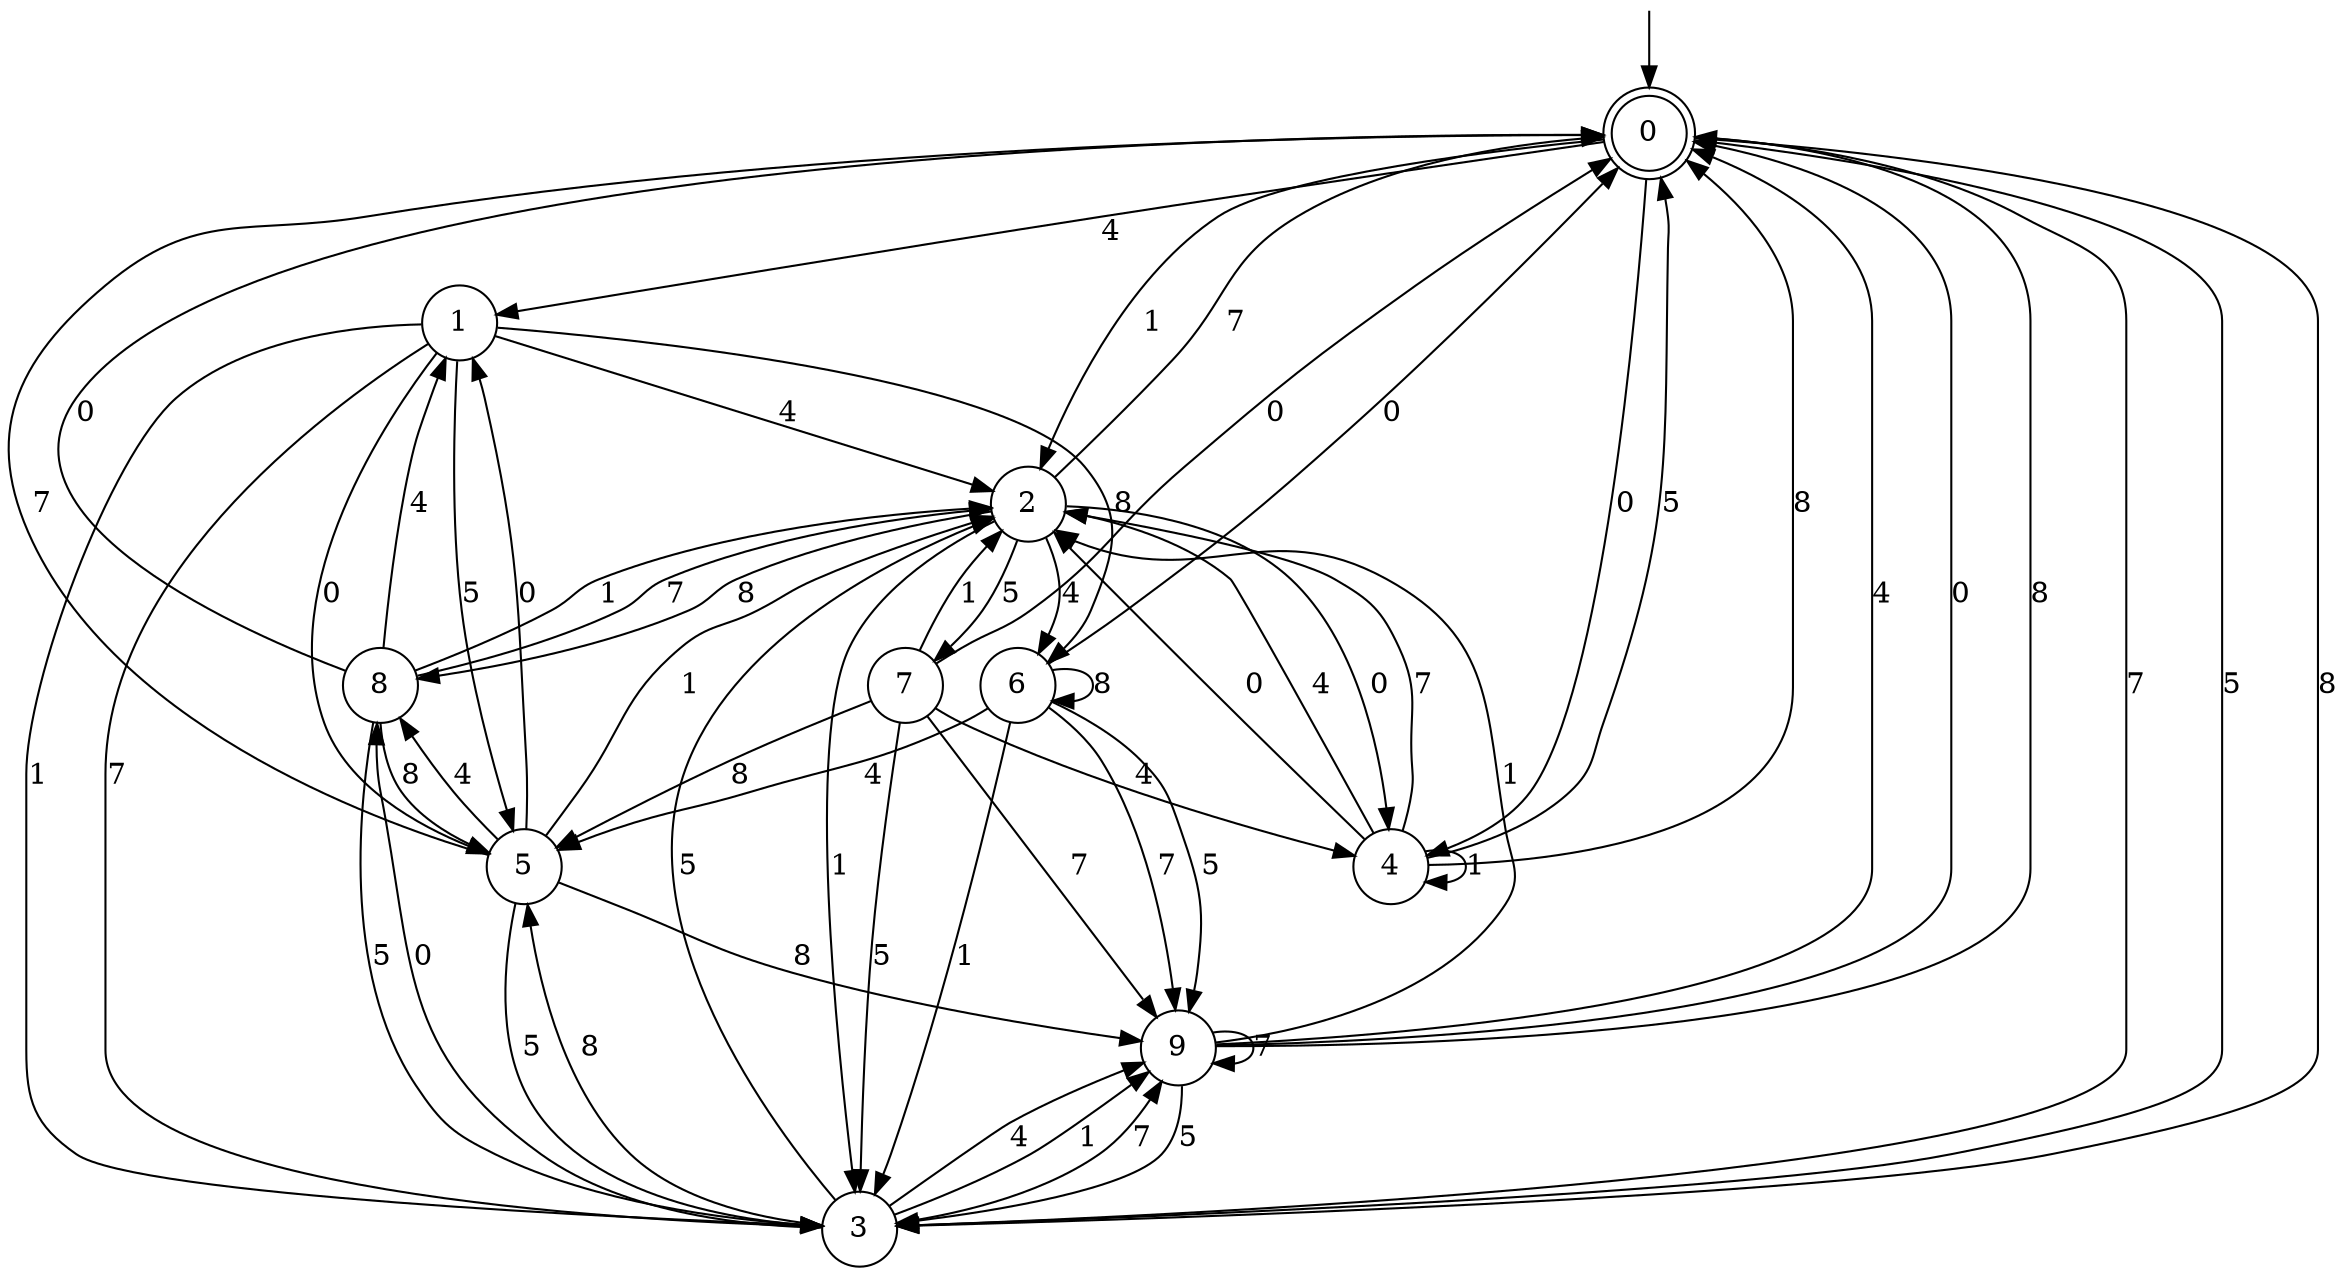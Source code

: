 digraph g {

	s0 [shape="doublecircle" label="0"];
	s1 [shape="circle" label="1"];
	s2 [shape="circle" label="2"];
	s3 [shape="circle" label="3"];
	s4 [shape="circle" label="4"];
	s5 [shape="circle" label="5"];
	s6 [shape="circle" label="6"];
	s7 [shape="circle" label="7"];
	s8 [shape="circle" label="8"];
	s9 [shape="circle" label="9"];
	s0 -> s1 [label="4"];
	s0 -> s2 [label="1"];
	s0 -> s3 [label="7"];
	s0 -> s4 [label="0"];
	s0 -> s3 [label="5"];
	s0 -> s3 [label="8"];
	s1 -> s2 [label="4"];
	s1 -> s3 [label="1"];
	s1 -> s3 [label="7"];
	s1 -> s5 [label="0"];
	s1 -> s5 [label="5"];
	s1 -> s6 [label="8"];
	s2 -> s6 [label="4"];
	s2 -> s3 [label="1"];
	s2 -> s0 [label="7"];
	s2 -> s4 [label="0"];
	s2 -> s7 [label="5"];
	s2 -> s8 [label="8"];
	s3 -> s9 [label="4"];
	s3 -> s9 [label="1"];
	s3 -> s9 [label="7"];
	s3 -> s8 [label="0"];
	s3 -> s2 [label="5"];
	s3 -> s5 [label="8"];
	s4 -> s2 [label="4"];
	s4 -> s4 [label="1"];
	s4 -> s2 [label="7"];
	s4 -> s2 [label="0"];
	s4 -> s0 [label="5"];
	s4 -> s0 [label="8"];
	s5 -> s8 [label="4"];
	s5 -> s2 [label="1"];
	s5 -> s0 [label="7"];
	s5 -> s1 [label="0"];
	s5 -> s3 [label="5"];
	s5 -> s9 [label="8"];
	s6 -> s5 [label="4"];
	s6 -> s3 [label="1"];
	s6 -> s9 [label="7"];
	s6 -> s0 [label="0"];
	s6 -> s9 [label="5"];
	s6 -> s6 [label="8"];
	s7 -> s4 [label="4"];
	s7 -> s2 [label="1"];
	s7 -> s9 [label="7"];
	s7 -> s0 [label="0"];
	s7 -> s3 [label="5"];
	s7 -> s5 [label="8"];
	s8 -> s1 [label="4"];
	s8 -> s2 [label="1"];
	s8 -> s2 [label="7"];
	s8 -> s0 [label="0"];
	s8 -> s3 [label="5"];
	s8 -> s5 [label="8"];
	s9 -> s0 [label="4"];
	s9 -> s2 [label="1"];
	s9 -> s9 [label="7"];
	s9 -> s0 [label="0"];
	s9 -> s3 [label="5"];
	s9 -> s0 [label="8"];

__start0 [label="" shape="none" width="0" height="0"];
__start0 -> s0;

}
